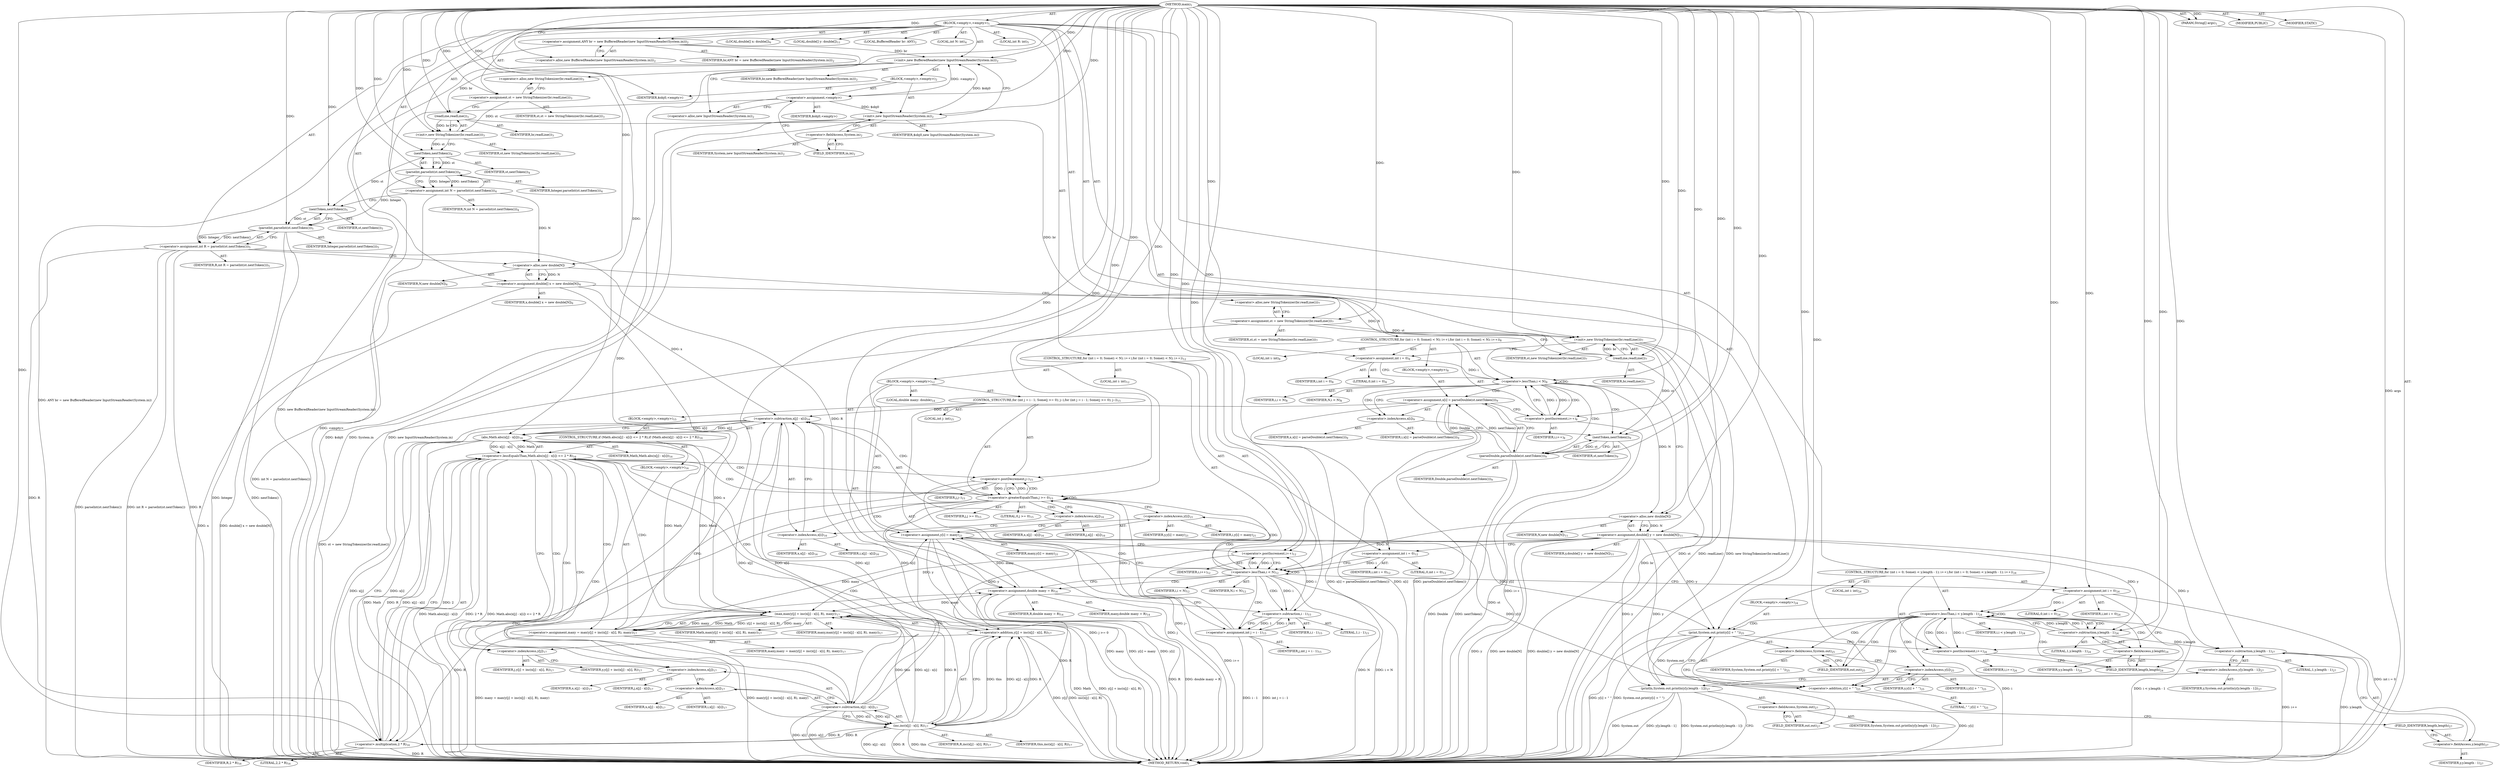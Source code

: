 digraph "main" {  
"19" [label = <(METHOD,main)<SUB>1</SUB>> ]
"20" [label = <(PARAM,String[] args)<SUB>1</SUB>> ]
"21" [label = <(BLOCK,&lt;empty&gt;,&lt;empty&gt;)<SUB>1</SUB>> ]
"4" [label = <(LOCAL,BufferedReader br: ANY)<SUB>2</SUB>> ]
"22" [label = <(&lt;operator&gt;.assignment,ANY br = new BufferedReader(new InputStreamReader(System.in)))<SUB>2</SUB>> ]
"23" [label = <(IDENTIFIER,br,ANY br = new BufferedReader(new InputStreamReader(System.in)))<SUB>2</SUB>> ]
"24" [label = <(&lt;operator&gt;.alloc,new BufferedReader(new InputStreamReader(System.in)))<SUB>2</SUB>> ]
"25" [label = <(&lt;init&gt;,new BufferedReader(new InputStreamReader(System.in)))<SUB>2</SUB>> ]
"3" [label = <(IDENTIFIER,br,new BufferedReader(new InputStreamReader(System.in)))<SUB>2</SUB>> ]
"26" [label = <(BLOCK,&lt;empty&gt;,&lt;empty&gt;)<SUB>2</SUB>> ]
"27" [label = <(&lt;operator&gt;.assignment,&lt;empty&gt;)> ]
"28" [label = <(IDENTIFIER,$obj0,&lt;empty&gt;)> ]
"29" [label = <(&lt;operator&gt;.alloc,new InputStreamReader(System.in))<SUB>2</SUB>> ]
"30" [label = <(&lt;init&gt;,new InputStreamReader(System.in))<SUB>2</SUB>> ]
"31" [label = <(IDENTIFIER,$obj0,new InputStreamReader(System.in))> ]
"32" [label = <(&lt;operator&gt;.fieldAccess,System.in)<SUB>2</SUB>> ]
"33" [label = <(IDENTIFIER,System,new InputStreamReader(System.in))<SUB>2</SUB>> ]
"34" [label = <(FIELD_IDENTIFIER,in,in)<SUB>2</SUB>> ]
"35" [label = <(IDENTIFIER,$obj0,&lt;empty&gt;)> ]
"36" [label = <(&lt;operator&gt;.assignment,st = new StringTokenizer(br.readLine()))<SUB>3</SUB>> ]
"37" [label = <(IDENTIFIER,st,st = new StringTokenizer(br.readLine()))<SUB>3</SUB>> ]
"38" [label = <(&lt;operator&gt;.alloc,new StringTokenizer(br.readLine()))<SUB>3</SUB>> ]
"39" [label = <(&lt;init&gt;,new StringTokenizer(br.readLine()))<SUB>3</SUB>> ]
"40" [label = <(IDENTIFIER,st,new StringTokenizer(br.readLine()))<SUB>3</SUB>> ]
"41" [label = <(readLine,readLine())<SUB>3</SUB>> ]
"42" [label = <(IDENTIFIER,br,readLine())<SUB>3</SUB>> ]
"43" [label = <(LOCAL,int N: int)<SUB>4</SUB>> ]
"44" [label = <(&lt;operator&gt;.assignment,int N = parseInt(st.nextToken()))<SUB>4</SUB>> ]
"45" [label = <(IDENTIFIER,N,int N = parseInt(st.nextToken()))<SUB>4</SUB>> ]
"46" [label = <(parseInt,parseInt(st.nextToken()))<SUB>4</SUB>> ]
"47" [label = <(IDENTIFIER,Integer,parseInt(st.nextToken()))<SUB>4</SUB>> ]
"48" [label = <(nextToken,nextToken())<SUB>4</SUB>> ]
"49" [label = <(IDENTIFIER,st,nextToken())<SUB>4</SUB>> ]
"50" [label = <(LOCAL,int R: int)<SUB>5</SUB>> ]
"51" [label = <(&lt;operator&gt;.assignment,int R = parseInt(st.nextToken()))<SUB>5</SUB>> ]
"52" [label = <(IDENTIFIER,R,int R = parseInt(st.nextToken()))<SUB>5</SUB>> ]
"53" [label = <(parseInt,parseInt(st.nextToken()))<SUB>5</SUB>> ]
"54" [label = <(IDENTIFIER,Integer,parseInt(st.nextToken()))<SUB>5</SUB>> ]
"55" [label = <(nextToken,nextToken())<SUB>5</SUB>> ]
"56" [label = <(IDENTIFIER,st,nextToken())<SUB>5</SUB>> ]
"57" [label = <(LOCAL,double[] x: double[])<SUB>6</SUB>> ]
"58" [label = <(&lt;operator&gt;.assignment,double[] x = new double[N])<SUB>6</SUB>> ]
"59" [label = <(IDENTIFIER,x,double[] x = new double[N])<SUB>6</SUB>> ]
"60" [label = <(&lt;operator&gt;.alloc,new double[N])> ]
"61" [label = <(IDENTIFIER,N,new double[N])<SUB>6</SUB>> ]
"62" [label = <(&lt;operator&gt;.assignment,st = new StringTokenizer(br.readLine()))<SUB>7</SUB>> ]
"63" [label = <(IDENTIFIER,st,st = new StringTokenizer(br.readLine()))<SUB>7</SUB>> ]
"64" [label = <(&lt;operator&gt;.alloc,new StringTokenizer(br.readLine()))<SUB>7</SUB>> ]
"65" [label = <(&lt;init&gt;,new StringTokenizer(br.readLine()))<SUB>7</SUB>> ]
"66" [label = <(IDENTIFIER,st,new StringTokenizer(br.readLine()))<SUB>7</SUB>> ]
"67" [label = <(readLine,readLine())<SUB>7</SUB>> ]
"68" [label = <(IDENTIFIER,br,readLine())<SUB>7</SUB>> ]
"69" [label = <(CONTROL_STRUCTURE,for (int i = 0; Some(i &lt; N); i++),for (int i = 0; Some(i &lt; N); i++))<SUB>8</SUB>> ]
"70" [label = <(LOCAL,int i: int)<SUB>8</SUB>> ]
"71" [label = <(&lt;operator&gt;.assignment,int i = 0)<SUB>8</SUB>> ]
"72" [label = <(IDENTIFIER,i,int i = 0)<SUB>8</SUB>> ]
"73" [label = <(LITERAL,0,int i = 0)<SUB>8</SUB>> ]
"74" [label = <(&lt;operator&gt;.lessThan,i &lt; N)<SUB>8</SUB>> ]
"75" [label = <(IDENTIFIER,i,i &lt; N)<SUB>8</SUB>> ]
"76" [label = <(IDENTIFIER,N,i &lt; N)<SUB>8</SUB>> ]
"77" [label = <(&lt;operator&gt;.postIncrement,i++)<SUB>8</SUB>> ]
"78" [label = <(IDENTIFIER,i,i++)<SUB>8</SUB>> ]
"79" [label = <(BLOCK,&lt;empty&gt;,&lt;empty&gt;)<SUB>8</SUB>> ]
"80" [label = <(&lt;operator&gt;.assignment,x[i] = parseDouble(st.nextToken()))<SUB>9</SUB>> ]
"81" [label = <(&lt;operator&gt;.indexAccess,x[i])<SUB>9</SUB>> ]
"82" [label = <(IDENTIFIER,x,x[i] = parseDouble(st.nextToken()))<SUB>9</SUB>> ]
"83" [label = <(IDENTIFIER,i,x[i] = parseDouble(st.nextToken()))<SUB>9</SUB>> ]
"84" [label = <(parseDouble,parseDouble(st.nextToken()))<SUB>9</SUB>> ]
"85" [label = <(IDENTIFIER,Double,parseDouble(st.nextToken()))<SUB>9</SUB>> ]
"86" [label = <(nextToken,nextToken())<SUB>9</SUB>> ]
"87" [label = <(IDENTIFIER,st,nextToken())<SUB>9</SUB>> ]
"88" [label = <(LOCAL,double[] y: double[])<SUB>11</SUB>> ]
"89" [label = <(&lt;operator&gt;.assignment,double[] y = new double[N])<SUB>11</SUB>> ]
"90" [label = <(IDENTIFIER,y,double[] y = new double[N])<SUB>11</SUB>> ]
"91" [label = <(&lt;operator&gt;.alloc,new double[N])> ]
"92" [label = <(IDENTIFIER,N,new double[N])<SUB>11</SUB>> ]
"93" [label = <(CONTROL_STRUCTURE,for (int i = 0; Some(i &lt; N); i++),for (int i = 0; Some(i &lt; N); i++))<SUB>12</SUB>> ]
"94" [label = <(LOCAL,int i: int)<SUB>12</SUB>> ]
"95" [label = <(&lt;operator&gt;.assignment,int i = 0)<SUB>12</SUB>> ]
"96" [label = <(IDENTIFIER,i,int i = 0)<SUB>12</SUB>> ]
"97" [label = <(LITERAL,0,int i = 0)<SUB>12</SUB>> ]
"98" [label = <(&lt;operator&gt;.lessThan,i &lt; N)<SUB>12</SUB>> ]
"99" [label = <(IDENTIFIER,i,i &lt; N)<SUB>12</SUB>> ]
"100" [label = <(IDENTIFIER,N,i &lt; N)<SUB>12</SUB>> ]
"101" [label = <(&lt;operator&gt;.postIncrement,i++)<SUB>12</SUB>> ]
"102" [label = <(IDENTIFIER,i,i++)<SUB>12</SUB>> ]
"103" [label = <(BLOCK,&lt;empty&gt;,&lt;empty&gt;)<SUB>12</SUB>> ]
"104" [label = <(LOCAL,double maxy: double)<SUB>14</SUB>> ]
"105" [label = <(&lt;operator&gt;.assignment,double maxy = R)<SUB>14</SUB>> ]
"106" [label = <(IDENTIFIER,maxy,double maxy = R)<SUB>14</SUB>> ]
"107" [label = <(IDENTIFIER,R,double maxy = R)<SUB>14</SUB>> ]
"108" [label = <(CONTROL_STRUCTURE,for (int j = i - 1; Some(j &gt;= 0); j--),for (int j = i - 1; Some(j &gt;= 0); j--))<SUB>15</SUB>> ]
"109" [label = <(LOCAL,int j: int)<SUB>15</SUB>> ]
"110" [label = <(&lt;operator&gt;.assignment,int j = i - 1)<SUB>15</SUB>> ]
"111" [label = <(IDENTIFIER,j,int j = i - 1)<SUB>15</SUB>> ]
"112" [label = <(&lt;operator&gt;.subtraction,i - 1)<SUB>15</SUB>> ]
"113" [label = <(IDENTIFIER,i,i - 1)<SUB>15</SUB>> ]
"114" [label = <(LITERAL,1,i - 1)<SUB>15</SUB>> ]
"115" [label = <(&lt;operator&gt;.greaterEqualsThan,j &gt;= 0)<SUB>15</SUB>> ]
"116" [label = <(IDENTIFIER,j,j &gt;= 0)<SUB>15</SUB>> ]
"117" [label = <(LITERAL,0,j &gt;= 0)<SUB>15</SUB>> ]
"118" [label = <(&lt;operator&gt;.postDecrement,j--)<SUB>15</SUB>> ]
"119" [label = <(IDENTIFIER,j,j--)<SUB>15</SUB>> ]
"120" [label = <(BLOCK,&lt;empty&gt;,&lt;empty&gt;)<SUB>15</SUB>> ]
"121" [label = <(CONTROL_STRUCTURE,if (Math.abs(x[j] - x[i]) &lt;= 2 * R),if (Math.abs(x[j] - x[i]) &lt;= 2 * R))<SUB>16</SUB>> ]
"122" [label = <(&lt;operator&gt;.lessEqualsThan,Math.abs(x[j] - x[i]) &lt;= 2 * R)<SUB>16</SUB>> ]
"123" [label = <(abs,Math.abs(x[j] - x[i]))<SUB>16</SUB>> ]
"124" [label = <(IDENTIFIER,Math,Math.abs(x[j] - x[i]))<SUB>16</SUB>> ]
"125" [label = <(&lt;operator&gt;.subtraction,x[j] - x[i])<SUB>16</SUB>> ]
"126" [label = <(&lt;operator&gt;.indexAccess,x[j])<SUB>16</SUB>> ]
"127" [label = <(IDENTIFIER,x,x[j] - x[i])<SUB>16</SUB>> ]
"128" [label = <(IDENTIFIER,j,x[j] - x[i])<SUB>16</SUB>> ]
"129" [label = <(&lt;operator&gt;.indexAccess,x[i])<SUB>16</SUB>> ]
"130" [label = <(IDENTIFIER,x,x[j] - x[i])<SUB>16</SUB>> ]
"131" [label = <(IDENTIFIER,i,x[j] - x[i])<SUB>16</SUB>> ]
"132" [label = <(&lt;operator&gt;.multiplication,2 * R)<SUB>16</SUB>> ]
"133" [label = <(LITERAL,2,2 * R)<SUB>16</SUB>> ]
"134" [label = <(IDENTIFIER,R,2 * R)<SUB>16</SUB>> ]
"135" [label = <(BLOCK,&lt;empty&gt;,&lt;empty&gt;)<SUB>16</SUB>> ]
"136" [label = <(&lt;operator&gt;.assignment,maxy = max(y[j] + inc(x[j] - x[i], R), maxy))<SUB>17</SUB>> ]
"137" [label = <(IDENTIFIER,maxy,maxy = max(y[j] + inc(x[j] - x[i], R), maxy))<SUB>17</SUB>> ]
"138" [label = <(max,max(y[j] + inc(x[j] - x[i], R), maxy))<SUB>17</SUB>> ]
"139" [label = <(IDENTIFIER,Math,max(y[j] + inc(x[j] - x[i], R), maxy))<SUB>17</SUB>> ]
"140" [label = <(&lt;operator&gt;.addition,y[j] + inc(x[j] - x[i], R))<SUB>17</SUB>> ]
"141" [label = <(&lt;operator&gt;.indexAccess,y[j])<SUB>17</SUB>> ]
"142" [label = <(IDENTIFIER,y,y[j] + inc(x[j] - x[i], R))<SUB>17</SUB>> ]
"143" [label = <(IDENTIFIER,j,y[j] + inc(x[j] - x[i], R))<SUB>17</SUB>> ]
"144" [label = <(inc,inc(x[j] - x[i], R))<SUB>17</SUB>> ]
"145" [label = <(IDENTIFIER,this,inc(x[j] - x[i], R))<SUB>17</SUB>> ]
"146" [label = <(&lt;operator&gt;.subtraction,x[j] - x[i])<SUB>17</SUB>> ]
"147" [label = <(&lt;operator&gt;.indexAccess,x[j])<SUB>17</SUB>> ]
"148" [label = <(IDENTIFIER,x,x[j] - x[i])<SUB>17</SUB>> ]
"149" [label = <(IDENTIFIER,j,x[j] - x[i])<SUB>17</SUB>> ]
"150" [label = <(&lt;operator&gt;.indexAccess,x[i])<SUB>17</SUB>> ]
"151" [label = <(IDENTIFIER,x,x[j] - x[i])<SUB>17</SUB>> ]
"152" [label = <(IDENTIFIER,i,x[j] - x[i])<SUB>17</SUB>> ]
"153" [label = <(IDENTIFIER,R,inc(x[j] - x[i], R))<SUB>17</SUB>> ]
"154" [label = <(IDENTIFIER,maxy,max(y[j] + inc(x[j] - x[i], R), maxy))<SUB>17</SUB>> ]
"155" [label = <(&lt;operator&gt;.assignment,y[i] = maxy)<SUB>21</SUB>> ]
"156" [label = <(&lt;operator&gt;.indexAccess,y[i])<SUB>21</SUB>> ]
"157" [label = <(IDENTIFIER,y,y[i] = maxy)<SUB>21</SUB>> ]
"158" [label = <(IDENTIFIER,i,y[i] = maxy)<SUB>21</SUB>> ]
"159" [label = <(IDENTIFIER,maxy,y[i] = maxy)<SUB>21</SUB>> ]
"160" [label = <(CONTROL_STRUCTURE,for (int i = 0; Some(i &lt; y.length - 1); i++),for (int i = 0; Some(i &lt; y.length - 1); i++))<SUB>24</SUB>> ]
"161" [label = <(LOCAL,int i: int)<SUB>24</SUB>> ]
"162" [label = <(&lt;operator&gt;.assignment,int i = 0)<SUB>24</SUB>> ]
"163" [label = <(IDENTIFIER,i,int i = 0)<SUB>24</SUB>> ]
"164" [label = <(LITERAL,0,int i = 0)<SUB>24</SUB>> ]
"165" [label = <(&lt;operator&gt;.lessThan,i &lt; y.length - 1)<SUB>24</SUB>> ]
"166" [label = <(IDENTIFIER,i,i &lt; y.length - 1)<SUB>24</SUB>> ]
"167" [label = <(&lt;operator&gt;.subtraction,y.length - 1)<SUB>24</SUB>> ]
"168" [label = <(&lt;operator&gt;.fieldAccess,y.length)<SUB>24</SUB>> ]
"169" [label = <(IDENTIFIER,y,y.length - 1)<SUB>24</SUB>> ]
"170" [label = <(FIELD_IDENTIFIER,length,length)<SUB>24</SUB>> ]
"171" [label = <(LITERAL,1,y.length - 1)<SUB>24</SUB>> ]
"172" [label = <(&lt;operator&gt;.postIncrement,i++)<SUB>24</SUB>> ]
"173" [label = <(IDENTIFIER,i,i++)<SUB>24</SUB>> ]
"174" [label = <(BLOCK,&lt;empty&gt;,&lt;empty&gt;)<SUB>24</SUB>> ]
"175" [label = <(print,System.out.print(y[i] + &quot; &quot;))<SUB>25</SUB>> ]
"176" [label = <(&lt;operator&gt;.fieldAccess,System.out)<SUB>25</SUB>> ]
"177" [label = <(IDENTIFIER,System,System.out.print(y[i] + &quot; &quot;))<SUB>25</SUB>> ]
"178" [label = <(FIELD_IDENTIFIER,out,out)<SUB>25</SUB>> ]
"179" [label = <(&lt;operator&gt;.addition,y[i] + &quot; &quot;)<SUB>25</SUB>> ]
"180" [label = <(&lt;operator&gt;.indexAccess,y[i])<SUB>25</SUB>> ]
"181" [label = <(IDENTIFIER,y,y[i] + &quot; &quot;)<SUB>25</SUB>> ]
"182" [label = <(IDENTIFIER,i,y[i] + &quot; &quot;)<SUB>25</SUB>> ]
"183" [label = <(LITERAL,&quot; &quot;,y[i] + &quot; &quot;)<SUB>25</SUB>> ]
"184" [label = <(println,System.out.println(y[y.length - 1]))<SUB>27</SUB>> ]
"185" [label = <(&lt;operator&gt;.fieldAccess,System.out)<SUB>27</SUB>> ]
"186" [label = <(IDENTIFIER,System,System.out.println(y[y.length - 1]))<SUB>27</SUB>> ]
"187" [label = <(FIELD_IDENTIFIER,out,out)<SUB>27</SUB>> ]
"188" [label = <(&lt;operator&gt;.indexAccess,y[y.length - 1])<SUB>27</SUB>> ]
"189" [label = <(IDENTIFIER,y,System.out.println(y[y.length - 1]))<SUB>27</SUB>> ]
"190" [label = <(&lt;operator&gt;.subtraction,y.length - 1)<SUB>27</SUB>> ]
"191" [label = <(&lt;operator&gt;.fieldAccess,y.length)<SUB>27</SUB>> ]
"192" [label = <(IDENTIFIER,y,y.length - 1)<SUB>27</SUB>> ]
"193" [label = <(FIELD_IDENTIFIER,length,length)<SUB>27</SUB>> ]
"194" [label = <(LITERAL,1,y.length - 1)<SUB>27</SUB>> ]
"195" [label = <(MODIFIER,PUBLIC)> ]
"196" [label = <(MODIFIER,STATIC)> ]
"197" [label = <(METHOD_RETURN,void)<SUB>1</SUB>> ]
  "19" -> "20"  [ label = "AST: "] 
  "19" -> "21"  [ label = "AST: "] 
  "19" -> "195"  [ label = "AST: "] 
  "19" -> "196"  [ label = "AST: "] 
  "19" -> "197"  [ label = "AST: "] 
  "21" -> "4"  [ label = "AST: "] 
  "21" -> "22"  [ label = "AST: "] 
  "21" -> "25"  [ label = "AST: "] 
  "21" -> "36"  [ label = "AST: "] 
  "21" -> "39"  [ label = "AST: "] 
  "21" -> "43"  [ label = "AST: "] 
  "21" -> "44"  [ label = "AST: "] 
  "21" -> "50"  [ label = "AST: "] 
  "21" -> "51"  [ label = "AST: "] 
  "21" -> "57"  [ label = "AST: "] 
  "21" -> "58"  [ label = "AST: "] 
  "21" -> "62"  [ label = "AST: "] 
  "21" -> "65"  [ label = "AST: "] 
  "21" -> "69"  [ label = "AST: "] 
  "21" -> "88"  [ label = "AST: "] 
  "21" -> "89"  [ label = "AST: "] 
  "21" -> "93"  [ label = "AST: "] 
  "21" -> "160"  [ label = "AST: "] 
  "21" -> "184"  [ label = "AST: "] 
  "22" -> "23"  [ label = "AST: "] 
  "22" -> "24"  [ label = "AST: "] 
  "25" -> "3"  [ label = "AST: "] 
  "25" -> "26"  [ label = "AST: "] 
  "26" -> "27"  [ label = "AST: "] 
  "26" -> "30"  [ label = "AST: "] 
  "26" -> "35"  [ label = "AST: "] 
  "27" -> "28"  [ label = "AST: "] 
  "27" -> "29"  [ label = "AST: "] 
  "30" -> "31"  [ label = "AST: "] 
  "30" -> "32"  [ label = "AST: "] 
  "32" -> "33"  [ label = "AST: "] 
  "32" -> "34"  [ label = "AST: "] 
  "36" -> "37"  [ label = "AST: "] 
  "36" -> "38"  [ label = "AST: "] 
  "39" -> "40"  [ label = "AST: "] 
  "39" -> "41"  [ label = "AST: "] 
  "41" -> "42"  [ label = "AST: "] 
  "44" -> "45"  [ label = "AST: "] 
  "44" -> "46"  [ label = "AST: "] 
  "46" -> "47"  [ label = "AST: "] 
  "46" -> "48"  [ label = "AST: "] 
  "48" -> "49"  [ label = "AST: "] 
  "51" -> "52"  [ label = "AST: "] 
  "51" -> "53"  [ label = "AST: "] 
  "53" -> "54"  [ label = "AST: "] 
  "53" -> "55"  [ label = "AST: "] 
  "55" -> "56"  [ label = "AST: "] 
  "58" -> "59"  [ label = "AST: "] 
  "58" -> "60"  [ label = "AST: "] 
  "60" -> "61"  [ label = "AST: "] 
  "62" -> "63"  [ label = "AST: "] 
  "62" -> "64"  [ label = "AST: "] 
  "65" -> "66"  [ label = "AST: "] 
  "65" -> "67"  [ label = "AST: "] 
  "67" -> "68"  [ label = "AST: "] 
  "69" -> "70"  [ label = "AST: "] 
  "69" -> "71"  [ label = "AST: "] 
  "69" -> "74"  [ label = "AST: "] 
  "69" -> "77"  [ label = "AST: "] 
  "69" -> "79"  [ label = "AST: "] 
  "71" -> "72"  [ label = "AST: "] 
  "71" -> "73"  [ label = "AST: "] 
  "74" -> "75"  [ label = "AST: "] 
  "74" -> "76"  [ label = "AST: "] 
  "77" -> "78"  [ label = "AST: "] 
  "79" -> "80"  [ label = "AST: "] 
  "80" -> "81"  [ label = "AST: "] 
  "80" -> "84"  [ label = "AST: "] 
  "81" -> "82"  [ label = "AST: "] 
  "81" -> "83"  [ label = "AST: "] 
  "84" -> "85"  [ label = "AST: "] 
  "84" -> "86"  [ label = "AST: "] 
  "86" -> "87"  [ label = "AST: "] 
  "89" -> "90"  [ label = "AST: "] 
  "89" -> "91"  [ label = "AST: "] 
  "91" -> "92"  [ label = "AST: "] 
  "93" -> "94"  [ label = "AST: "] 
  "93" -> "95"  [ label = "AST: "] 
  "93" -> "98"  [ label = "AST: "] 
  "93" -> "101"  [ label = "AST: "] 
  "93" -> "103"  [ label = "AST: "] 
  "95" -> "96"  [ label = "AST: "] 
  "95" -> "97"  [ label = "AST: "] 
  "98" -> "99"  [ label = "AST: "] 
  "98" -> "100"  [ label = "AST: "] 
  "101" -> "102"  [ label = "AST: "] 
  "103" -> "104"  [ label = "AST: "] 
  "103" -> "105"  [ label = "AST: "] 
  "103" -> "108"  [ label = "AST: "] 
  "103" -> "155"  [ label = "AST: "] 
  "105" -> "106"  [ label = "AST: "] 
  "105" -> "107"  [ label = "AST: "] 
  "108" -> "109"  [ label = "AST: "] 
  "108" -> "110"  [ label = "AST: "] 
  "108" -> "115"  [ label = "AST: "] 
  "108" -> "118"  [ label = "AST: "] 
  "108" -> "120"  [ label = "AST: "] 
  "110" -> "111"  [ label = "AST: "] 
  "110" -> "112"  [ label = "AST: "] 
  "112" -> "113"  [ label = "AST: "] 
  "112" -> "114"  [ label = "AST: "] 
  "115" -> "116"  [ label = "AST: "] 
  "115" -> "117"  [ label = "AST: "] 
  "118" -> "119"  [ label = "AST: "] 
  "120" -> "121"  [ label = "AST: "] 
  "121" -> "122"  [ label = "AST: "] 
  "121" -> "135"  [ label = "AST: "] 
  "122" -> "123"  [ label = "AST: "] 
  "122" -> "132"  [ label = "AST: "] 
  "123" -> "124"  [ label = "AST: "] 
  "123" -> "125"  [ label = "AST: "] 
  "125" -> "126"  [ label = "AST: "] 
  "125" -> "129"  [ label = "AST: "] 
  "126" -> "127"  [ label = "AST: "] 
  "126" -> "128"  [ label = "AST: "] 
  "129" -> "130"  [ label = "AST: "] 
  "129" -> "131"  [ label = "AST: "] 
  "132" -> "133"  [ label = "AST: "] 
  "132" -> "134"  [ label = "AST: "] 
  "135" -> "136"  [ label = "AST: "] 
  "136" -> "137"  [ label = "AST: "] 
  "136" -> "138"  [ label = "AST: "] 
  "138" -> "139"  [ label = "AST: "] 
  "138" -> "140"  [ label = "AST: "] 
  "138" -> "154"  [ label = "AST: "] 
  "140" -> "141"  [ label = "AST: "] 
  "140" -> "144"  [ label = "AST: "] 
  "141" -> "142"  [ label = "AST: "] 
  "141" -> "143"  [ label = "AST: "] 
  "144" -> "145"  [ label = "AST: "] 
  "144" -> "146"  [ label = "AST: "] 
  "144" -> "153"  [ label = "AST: "] 
  "146" -> "147"  [ label = "AST: "] 
  "146" -> "150"  [ label = "AST: "] 
  "147" -> "148"  [ label = "AST: "] 
  "147" -> "149"  [ label = "AST: "] 
  "150" -> "151"  [ label = "AST: "] 
  "150" -> "152"  [ label = "AST: "] 
  "155" -> "156"  [ label = "AST: "] 
  "155" -> "159"  [ label = "AST: "] 
  "156" -> "157"  [ label = "AST: "] 
  "156" -> "158"  [ label = "AST: "] 
  "160" -> "161"  [ label = "AST: "] 
  "160" -> "162"  [ label = "AST: "] 
  "160" -> "165"  [ label = "AST: "] 
  "160" -> "172"  [ label = "AST: "] 
  "160" -> "174"  [ label = "AST: "] 
  "162" -> "163"  [ label = "AST: "] 
  "162" -> "164"  [ label = "AST: "] 
  "165" -> "166"  [ label = "AST: "] 
  "165" -> "167"  [ label = "AST: "] 
  "167" -> "168"  [ label = "AST: "] 
  "167" -> "171"  [ label = "AST: "] 
  "168" -> "169"  [ label = "AST: "] 
  "168" -> "170"  [ label = "AST: "] 
  "172" -> "173"  [ label = "AST: "] 
  "174" -> "175"  [ label = "AST: "] 
  "175" -> "176"  [ label = "AST: "] 
  "175" -> "179"  [ label = "AST: "] 
  "176" -> "177"  [ label = "AST: "] 
  "176" -> "178"  [ label = "AST: "] 
  "179" -> "180"  [ label = "AST: "] 
  "179" -> "183"  [ label = "AST: "] 
  "180" -> "181"  [ label = "AST: "] 
  "180" -> "182"  [ label = "AST: "] 
  "184" -> "185"  [ label = "AST: "] 
  "184" -> "188"  [ label = "AST: "] 
  "185" -> "186"  [ label = "AST: "] 
  "185" -> "187"  [ label = "AST: "] 
  "188" -> "189"  [ label = "AST: "] 
  "188" -> "190"  [ label = "AST: "] 
  "190" -> "191"  [ label = "AST: "] 
  "190" -> "194"  [ label = "AST: "] 
  "191" -> "192"  [ label = "AST: "] 
  "191" -> "193"  [ label = "AST: "] 
  "22" -> "29"  [ label = "CFG: "] 
  "25" -> "38"  [ label = "CFG: "] 
  "36" -> "41"  [ label = "CFG: "] 
  "39" -> "48"  [ label = "CFG: "] 
  "44" -> "55"  [ label = "CFG: "] 
  "51" -> "60"  [ label = "CFG: "] 
  "58" -> "64"  [ label = "CFG: "] 
  "62" -> "67"  [ label = "CFG: "] 
  "65" -> "71"  [ label = "CFG: "] 
  "89" -> "95"  [ label = "CFG: "] 
  "184" -> "197"  [ label = "CFG: "] 
  "24" -> "22"  [ label = "CFG: "] 
  "38" -> "36"  [ label = "CFG: "] 
  "41" -> "39"  [ label = "CFG: "] 
  "46" -> "44"  [ label = "CFG: "] 
  "53" -> "51"  [ label = "CFG: "] 
  "60" -> "58"  [ label = "CFG: "] 
  "64" -> "62"  [ label = "CFG: "] 
  "67" -> "65"  [ label = "CFG: "] 
  "71" -> "74"  [ label = "CFG: "] 
  "74" -> "81"  [ label = "CFG: "] 
  "74" -> "91"  [ label = "CFG: "] 
  "77" -> "74"  [ label = "CFG: "] 
  "91" -> "89"  [ label = "CFG: "] 
  "95" -> "98"  [ label = "CFG: "] 
  "98" -> "105"  [ label = "CFG: "] 
  "98" -> "162"  [ label = "CFG: "] 
  "101" -> "98"  [ label = "CFG: "] 
  "162" -> "170"  [ label = "CFG: "] 
  "165" -> "178"  [ label = "CFG: "] 
  "165" -> "187"  [ label = "CFG: "] 
  "172" -> "170"  [ label = "CFG: "] 
  "185" -> "193"  [ label = "CFG: "] 
  "188" -> "184"  [ label = "CFG: "] 
  "27" -> "34"  [ label = "CFG: "] 
  "30" -> "25"  [ label = "CFG: "] 
  "48" -> "46"  [ label = "CFG: "] 
  "55" -> "53"  [ label = "CFG: "] 
  "80" -> "77"  [ label = "CFG: "] 
  "105" -> "112"  [ label = "CFG: "] 
  "155" -> "101"  [ label = "CFG: "] 
  "167" -> "165"  [ label = "CFG: "] 
  "175" -> "172"  [ label = "CFG: "] 
  "187" -> "185"  [ label = "CFG: "] 
  "190" -> "188"  [ label = "CFG: "] 
  "29" -> "27"  [ label = "CFG: "] 
  "32" -> "30"  [ label = "CFG: "] 
  "81" -> "86"  [ label = "CFG: "] 
  "84" -> "80"  [ label = "CFG: "] 
  "110" -> "115"  [ label = "CFG: "] 
  "115" -> "126"  [ label = "CFG: "] 
  "115" -> "156"  [ label = "CFG: "] 
  "118" -> "115"  [ label = "CFG: "] 
  "156" -> "155"  [ label = "CFG: "] 
  "168" -> "167"  [ label = "CFG: "] 
  "176" -> "180"  [ label = "CFG: "] 
  "179" -> "175"  [ label = "CFG: "] 
  "191" -> "190"  [ label = "CFG: "] 
  "34" -> "32"  [ label = "CFG: "] 
  "86" -> "84"  [ label = "CFG: "] 
  "112" -> "110"  [ label = "CFG: "] 
  "170" -> "168"  [ label = "CFG: "] 
  "178" -> "176"  [ label = "CFG: "] 
  "180" -> "179"  [ label = "CFG: "] 
  "193" -> "191"  [ label = "CFG: "] 
  "122" -> "141"  [ label = "CFG: "] 
  "122" -> "118"  [ label = "CFG: "] 
  "123" -> "132"  [ label = "CFG: "] 
  "132" -> "122"  [ label = "CFG: "] 
  "136" -> "118"  [ label = "CFG: "] 
  "125" -> "123"  [ label = "CFG: "] 
  "138" -> "136"  [ label = "CFG: "] 
  "126" -> "129"  [ label = "CFG: "] 
  "129" -> "125"  [ label = "CFG: "] 
  "140" -> "138"  [ label = "CFG: "] 
  "141" -> "147"  [ label = "CFG: "] 
  "144" -> "140"  [ label = "CFG: "] 
  "146" -> "144"  [ label = "CFG: "] 
  "147" -> "150"  [ label = "CFG: "] 
  "150" -> "146"  [ label = "CFG: "] 
  "19" -> "24"  [ label = "CFG: "] 
  "20" -> "197"  [ label = "DDG: args"] 
  "22" -> "197"  [ label = "DDG: ANY br = new BufferedReader(new InputStreamReader(System.in))"] 
  "27" -> "197"  [ label = "DDG: &lt;empty&gt;"] 
  "30" -> "197"  [ label = "DDG: $obj0"] 
  "30" -> "197"  [ label = "DDG: System.in"] 
  "30" -> "197"  [ label = "DDG: new InputStreamReader(System.in)"] 
  "25" -> "197"  [ label = "DDG: new BufferedReader(new InputStreamReader(System.in))"] 
  "44" -> "197"  [ label = "DDG: int N = parseInt(st.nextToken())"] 
  "51" -> "197"  [ label = "DDG: R"] 
  "53" -> "197"  [ label = "DDG: Integer"] 
  "53" -> "197"  [ label = "DDG: nextToken()"] 
  "51" -> "197"  [ label = "DDG: parseInt(st.nextToken())"] 
  "51" -> "197"  [ label = "DDG: int R = parseInt(st.nextToken())"] 
  "58" -> "197"  [ label = "DDG: x"] 
  "58" -> "197"  [ label = "DDG: double[] x = new double[N]"] 
  "62" -> "197"  [ label = "DDG: st = new StringTokenizer(br.readLine())"] 
  "65" -> "197"  [ label = "DDG: st"] 
  "67" -> "197"  [ label = "DDG: br"] 
  "65" -> "197"  [ label = "DDG: readLine()"] 
  "65" -> "197"  [ label = "DDG: new StringTokenizer(br.readLine())"] 
  "89" -> "197"  [ label = "DDG: y"] 
  "89" -> "197"  [ label = "DDG: new double[N]"] 
  "89" -> "197"  [ label = "DDG: double[] y = new double[N]"] 
  "98" -> "197"  [ label = "DDG: N"] 
  "98" -> "197"  [ label = "DDG: i &lt; N"] 
  "162" -> "197"  [ label = "DDG: int i = 0"] 
  "165" -> "197"  [ label = "DDG: i"] 
  "165" -> "197"  [ label = "DDG: i &lt; y.length - 1"] 
  "184" -> "197"  [ label = "DDG: System.out"] 
  "190" -> "197"  [ label = "DDG: y.length"] 
  "184" -> "197"  [ label = "DDG: y[y.length - 1]"] 
  "184" -> "197"  [ label = "DDG: System.out.println(y[y.length - 1])"] 
  "179" -> "197"  [ label = "DDG: y[i]"] 
  "175" -> "197"  [ label = "DDG: y[i] + &quot; &quot;"] 
  "175" -> "197"  [ label = "DDG: System.out.print(y[i] + &quot; &quot;)"] 
  "172" -> "197"  [ label = "DDG: i++"] 
  "105" -> "197"  [ label = "DDG: R"] 
  "105" -> "197"  [ label = "DDG: double maxy = R"] 
  "110" -> "197"  [ label = "DDG: i - 1"] 
  "110" -> "197"  [ label = "DDG: int j = i - 1"] 
  "115" -> "197"  [ label = "DDG: j"] 
  "115" -> "197"  [ label = "DDG: j &gt;= 0"] 
  "155" -> "197"  [ label = "DDG: y[i]"] 
  "155" -> "197"  [ label = "DDG: maxy"] 
  "155" -> "197"  [ label = "DDG: y[i] = maxy"] 
  "101" -> "197"  [ label = "DDG: i++"] 
  "123" -> "197"  [ label = "DDG: Math"] 
  "125" -> "197"  [ label = "DDG: x[j]"] 
  "125" -> "197"  [ label = "DDG: x[i]"] 
  "123" -> "197"  [ label = "DDG: x[j] - x[i]"] 
  "122" -> "197"  [ label = "DDG: Math.abs(x[j] - x[i])"] 
  "132" -> "197"  [ label = "DDG: R"] 
  "122" -> "197"  [ label = "DDG: 2 * R"] 
  "122" -> "197"  [ label = "DDG: Math.abs(x[j] - x[i]) &lt;= 2 * R"] 
  "138" -> "197"  [ label = "DDG: Math"] 
  "140" -> "197"  [ label = "DDG: y[j]"] 
  "146" -> "197"  [ label = "DDG: x[j]"] 
  "146" -> "197"  [ label = "DDG: x[i]"] 
  "144" -> "197"  [ label = "DDG: x[j] - x[i]"] 
  "144" -> "197"  [ label = "DDG: R"] 
  "140" -> "197"  [ label = "DDG: inc(x[j] - x[i], R)"] 
  "138" -> "197"  [ label = "DDG: y[j] + inc(x[j] - x[i], R)"] 
  "136" -> "197"  [ label = "DDG: max(y[j] + inc(x[j] - x[i], R), maxy)"] 
  "136" -> "197"  [ label = "DDG: maxy = max(y[j] + inc(x[j] - x[i], R), maxy)"] 
  "118" -> "197"  [ label = "DDG: j--"] 
  "80" -> "197"  [ label = "DDG: x[i]"] 
  "86" -> "197"  [ label = "DDG: st"] 
  "84" -> "197"  [ label = "DDG: nextToken()"] 
  "80" -> "197"  [ label = "DDG: parseDouble(st.nextToken())"] 
  "80" -> "197"  [ label = "DDG: x[i] = parseDouble(st.nextToken())"] 
  "77" -> "197"  [ label = "DDG: i++"] 
  "84" -> "197"  [ label = "DDG: Double"] 
  "144" -> "197"  [ label = "DDG: this"] 
  "19" -> "20"  [ label = "DDG: "] 
  "19" -> "22"  [ label = "DDG: "] 
  "19" -> "36"  [ label = "DDG: "] 
  "46" -> "44"  [ label = "DDG: Integer"] 
  "46" -> "44"  [ label = "DDG: nextToken()"] 
  "53" -> "51"  [ label = "DDG: Integer"] 
  "53" -> "51"  [ label = "DDG: nextToken()"] 
  "60" -> "58"  [ label = "DDG: N"] 
  "19" -> "62"  [ label = "DDG: "] 
  "91" -> "89"  [ label = "DDG: N"] 
  "22" -> "25"  [ label = "DDG: br"] 
  "19" -> "25"  [ label = "DDG: "] 
  "27" -> "25"  [ label = "DDG: &lt;empty&gt;"] 
  "30" -> "25"  [ label = "DDG: $obj0"] 
  "36" -> "39"  [ label = "DDG: st"] 
  "19" -> "39"  [ label = "DDG: "] 
  "41" -> "39"  [ label = "DDG: br"] 
  "62" -> "65"  [ label = "DDG: st"] 
  "19" -> "65"  [ label = "DDG: "] 
  "67" -> "65"  [ label = "DDG: br"] 
  "19" -> "71"  [ label = "DDG: "] 
  "19" -> "95"  [ label = "DDG: "] 
  "19" -> "162"  [ label = "DDG: "] 
  "175" -> "184"  [ label = "DDG: System.out"] 
  "89" -> "184"  [ label = "DDG: y"] 
  "19" -> "27"  [ label = "DDG: "] 
  "19" -> "35"  [ label = "DDG: "] 
  "25" -> "41"  [ label = "DDG: br"] 
  "19" -> "41"  [ label = "DDG: "] 
  "19" -> "46"  [ label = "DDG: "] 
  "48" -> "46"  [ label = "DDG: st"] 
  "46" -> "53"  [ label = "DDG: Integer"] 
  "19" -> "53"  [ label = "DDG: "] 
  "55" -> "53"  [ label = "DDG: st"] 
  "44" -> "60"  [ label = "DDG: N"] 
  "19" -> "60"  [ label = "DDG: "] 
  "41" -> "67"  [ label = "DDG: br"] 
  "19" -> "67"  [ label = "DDG: "] 
  "71" -> "74"  [ label = "DDG: i"] 
  "77" -> "74"  [ label = "DDG: i"] 
  "19" -> "74"  [ label = "DDG: "] 
  "60" -> "74"  [ label = "DDG: N"] 
  "74" -> "77"  [ label = "DDG: i"] 
  "19" -> "77"  [ label = "DDG: "] 
  "84" -> "80"  [ label = "DDG: Double"] 
  "84" -> "80"  [ label = "DDG: nextToken()"] 
  "74" -> "91"  [ label = "DDG: N"] 
  "19" -> "91"  [ label = "DDG: "] 
  "95" -> "98"  [ label = "DDG: i"] 
  "101" -> "98"  [ label = "DDG: i"] 
  "19" -> "98"  [ label = "DDG: "] 
  "91" -> "98"  [ label = "DDG: N"] 
  "112" -> "101"  [ label = "DDG: i"] 
  "19" -> "101"  [ label = "DDG: "] 
  "51" -> "105"  [ label = "DDG: R"] 
  "132" -> "105"  [ label = "DDG: R"] 
  "144" -> "105"  [ label = "DDG: R"] 
  "19" -> "105"  [ label = "DDG: "] 
  "105" -> "155"  [ label = "DDG: maxy"] 
  "136" -> "155"  [ label = "DDG: maxy"] 
  "19" -> "155"  [ label = "DDG: "] 
  "162" -> "165"  [ label = "DDG: i"] 
  "172" -> "165"  [ label = "DDG: i"] 
  "19" -> "165"  [ label = "DDG: "] 
  "167" -> "165"  [ label = "DDG: y.length"] 
  "167" -> "165"  [ label = "DDG: 1"] 
  "165" -> "172"  [ label = "DDG: i"] 
  "19" -> "172"  [ label = "DDG: "] 
  "27" -> "30"  [ label = "DDG: $obj0"] 
  "19" -> "30"  [ label = "DDG: "] 
  "39" -> "48"  [ label = "DDG: st"] 
  "19" -> "48"  [ label = "DDG: "] 
  "48" -> "55"  [ label = "DDG: st"] 
  "19" -> "55"  [ label = "DDG: "] 
  "112" -> "110"  [ label = "DDG: i"] 
  "112" -> "110"  [ label = "DDG: 1"] 
  "89" -> "167"  [ label = "DDG: y"] 
  "19" -> "167"  [ label = "DDG: "] 
  "89" -> "175"  [ label = "DDG: y"] 
  "155" -> "175"  [ label = "DDG: y[i]"] 
  "19" -> "175"  [ label = "DDG: "] 
  "89" -> "190"  [ label = "DDG: y"] 
  "167" -> "190"  [ label = "DDG: y.length"] 
  "19" -> "190"  [ label = "DDG: "] 
  "19" -> "84"  [ label = "DDG: "] 
  "86" -> "84"  [ label = "DDG: st"] 
  "110" -> "115"  [ label = "DDG: j"] 
  "118" -> "115"  [ label = "DDG: j"] 
  "19" -> "115"  [ label = "DDG: "] 
  "115" -> "118"  [ label = "DDG: j"] 
  "19" -> "118"  [ label = "DDG: "] 
  "89" -> "179"  [ label = "DDG: y"] 
  "155" -> "179"  [ label = "DDG: y[i]"] 
  "19" -> "179"  [ label = "DDG: "] 
  "65" -> "86"  [ label = "DDG: st"] 
  "19" -> "86"  [ label = "DDG: "] 
  "98" -> "112"  [ label = "DDG: i"] 
  "19" -> "112"  [ label = "DDG: "] 
  "123" -> "122"  [ label = "DDG: Math"] 
  "123" -> "122"  [ label = "DDG: x[j] - x[i]"] 
  "132" -> "122"  [ label = "DDG: 2"] 
  "132" -> "122"  [ label = "DDG: R"] 
  "138" -> "136"  [ label = "DDG: Math"] 
  "138" -> "136"  [ label = "DDG: y[j] + inc(x[j] - x[i], R)"] 
  "138" -> "136"  [ label = "DDG: maxy"] 
  "138" -> "123"  [ label = "DDG: Math"] 
  "19" -> "123"  [ label = "DDG: "] 
  "125" -> "123"  [ label = "DDG: x[j]"] 
  "125" -> "123"  [ label = "DDG: x[i]"] 
  "19" -> "132"  [ label = "DDG: "] 
  "144" -> "132"  [ label = "DDG: R"] 
  "51" -> "132"  [ label = "DDG: R"] 
  "58" -> "125"  [ label = "DDG: x"] 
  "146" -> "125"  [ label = "DDG: x[j]"] 
  "146" -> "125"  [ label = "DDG: x[i]"] 
  "80" -> "125"  [ label = "DDG: x[i]"] 
  "123" -> "138"  [ label = "DDG: Math"] 
  "19" -> "138"  [ label = "DDG: "] 
  "89" -> "138"  [ label = "DDG: y"] 
  "144" -> "138"  [ label = "DDG: this"] 
  "144" -> "138"  [ label = "DDG: x[j] - x[i]"] 
  "144" -> "138"  [ label = "DDG: R"] 
  "105" -> "138"  [ label = "DDG: maxy"] 
  "136" -> "138"  [ label = "DDG: maxy"] 
  "89" -> "140"  [ label = "DDG: y"] 
  "144" -> "140"  [ label = "DDG: this"] 
  "144" -> "140"  [ label = "DDG: x[j] - x[i]"] 
  "144" -> "140"  [ label = "DDG: R"] 
  "19" -> "144"  [ label = "DDG: "] 
  "146" -> "144"  [ label = "DDG: x[j]"] 
  "146" -> "144"  [ label = "DDG: x[i]"] 
  "132" -> "144"  [ label = "DDG: R"] 
  "58" -> "146"  [ label = "DDG: x"] 
  "125" -> "146"  [ label = "DDG: x[j]"] 
  "125" -> "146"  [ label = "DDG: x[i]"] 
  "74" -> "77"  [ label = "CDG: "] 
  "74" -> "81"  [ label = "CDG: "] 
  "74" -> "84"  [ label = "CDG: "] 
  "74" -> "74"  [ label = "CDG: "] 
  "74" -> "80"  [ label = "CDG: "] 
  "74" -> "86"  [ label = "CDG: "] 
  "98" -> "115"  [ label = "CDG: "] 
  "98" -> "98"  [ label = "CDG: "] 
  "98" -> "112"  [ label = "CDG: "] 
  "98" -> "101"  [ label = "CDG: "] 
  "98" -> "105"  [ label = "CDG: "] 
  "98" -> "110"  [ label = "CDG: "] 
  "98" -> "155"  [ label = "CDG: "] 
  "98" -> "156"  [ label = "CDG: "] 
  "165" -> "167"  [ label = "CDG: "] 
  "165" -> "179"  [ label = "CDG: "] 
  "165" -> "178"  [ label = "CDG: "] 
  "165" -> "168"  [ label = "CDG: "] 
  "165" -> "170"  [ label = "CDG: "] 
  "165" -> "176"  [ label = "CDG: "] 
  "165" -> "165"  [ label = "CDG: "] 
  "165" -> "175"  [ label = "CDG: "] 
  "165" -> "180"  [ label = "CDG: "] 
  "165" -> "172"  [ label = "CDG: "] 
  "115" -> "115"  [ label = "CDG: "] 
  "115" -> "122"  [ label = "CDG: "] 
  "115" -> "132"  [ label = "CDG: "] 
  "115" -> "123"  [ label = "CDG: "] 
  "115" -> "129"  [ label = "CDG: "] 
  "115" -> "126"  [ label = "CDG: "] 
  "115" -> "118"  [ label = "CDG: "] 
  "115" -> "125"  [ label = "CDG: "] 
  "122" -> "141"  [ label = "CDG: "] 
  "122" -> "136"  [ label = "CDG: "] 
  "122" -> "146"  [ label = "CDG: "] 
  "122" -> "150"  [ label = "CDG: "] 
  "122" -> "144"  [ label = "CDG: "] 
  "122" -> "138"  [ label = "CDG: "] 
  "122" -> "140"  [ label = "CDG: "] 
  "122" -> "147"  [ label = "CDG: "] 
}
